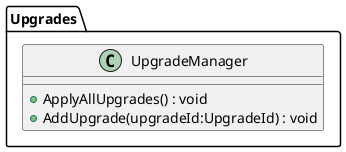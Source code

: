 @startuml
namespace Upgrades{
class UpgradeManager {
    + ApplyAllUpgrades() : void
    + AddUpgrade(upgradeId:UpgradeId) : void
}
}
@enduml
